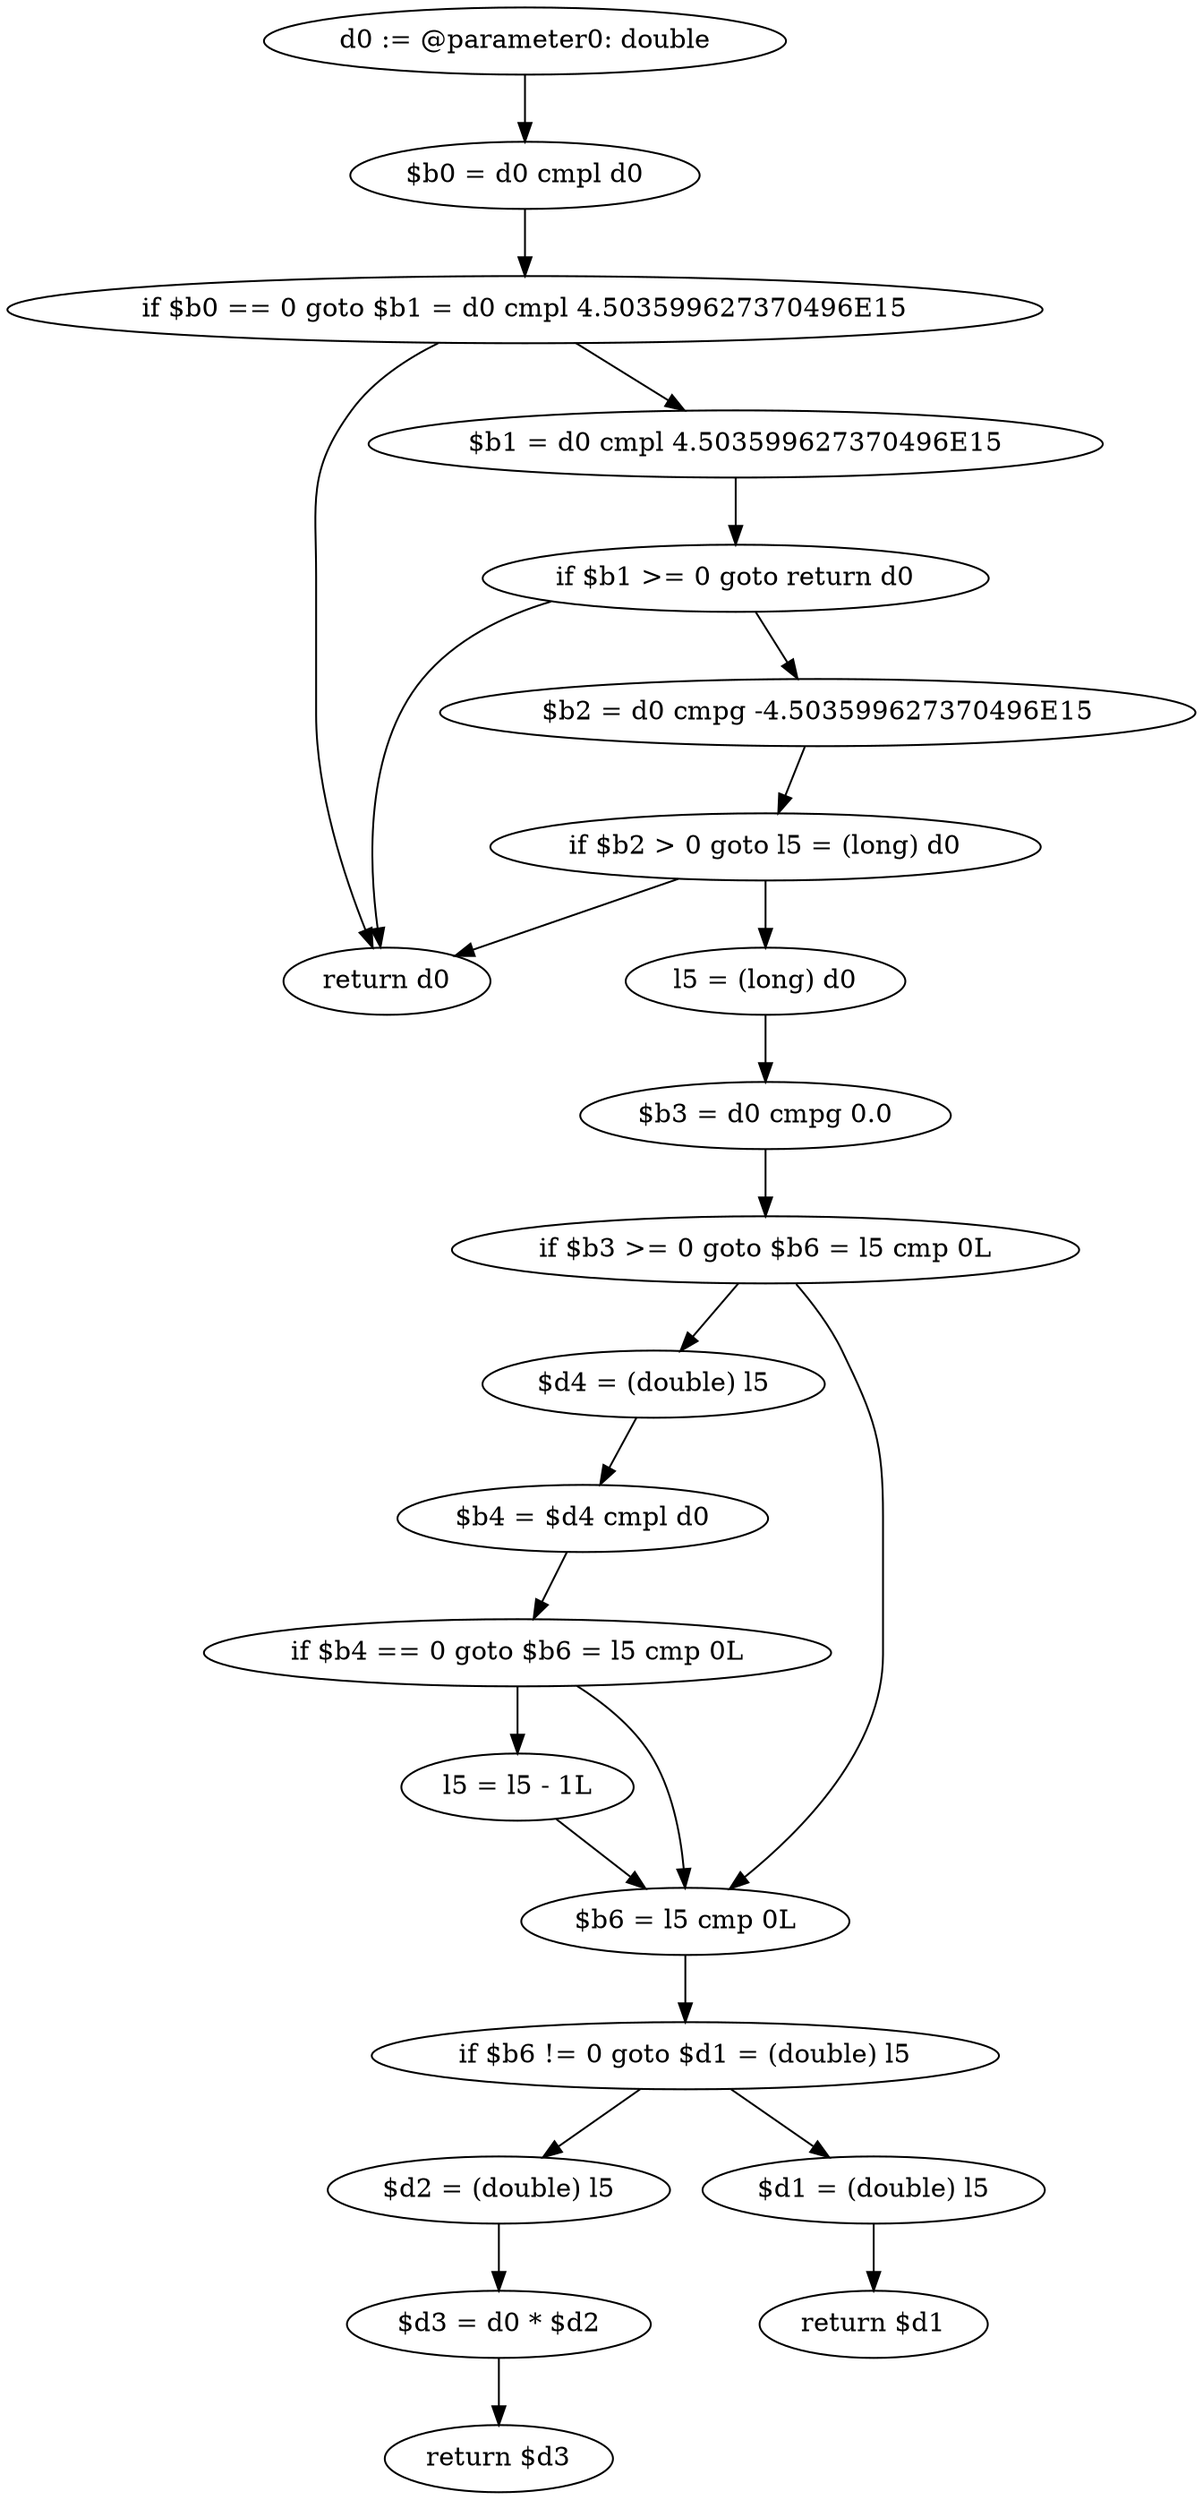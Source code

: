 digraph "unitGraph" {
    "d0 := @parameter0: double"
    "$b0 = d0 cmpl d0"
    "if $b0 == 0 goto $b1 = d0 cmpl 4.503599627370496E15"
    "return d0"
    "$b1 = d0 cmpl 4.503599627370496E15"
    "if $b1 >= 0 goto return d0"
    "$b2 = d0 cmpg -4.503599627370496E15"
    "if $b2 > 0 goto l5 = (long) d0"
    "l5 = (long) d0"
    "$b3 = d0 cmpg 0.0"
    "if $b3 >= 0 goto $b6 = l5 cmp 0L"
    "$d4 = (double) l5"
    "$b4 = $d4 cmpl d0"
    "if $b4 == 0 goto $b6 = l5 cmp 0L"
    "l5 = l5 - 1L"
    "$b6 = l5 cmp 0L"
    "if $b6 != 0 goto $d1 = (double) l5"
    "$d2 = (double) l5"
    "$d3 = d0 * $d2"
    "return $d3"
    "$d1 = (double) l5"
    "return $d1"
    "d0 := @parameter0: double"->"$b0 = d0 cmpl d0";
    "$b0 = d0 cmpl d0"->"if $b0 == 0 goto $b1 = d0 cmpl 4.503599627370496E15";
    "if $b0 == 0 goto $b1 = d0 cmpl 4.503599627370496E15"->"return d0";
    "if $b0 == 0 goto $b1 = d0 cmpl 4.503599627370496E15"->"$b1 = d0 cmpl 4.503599627370496E15";
    "$b1 = d0 cmpl 4.503599627370496E15"->"if $b1 >= 0 goto return d0";
    "if $b1 >= 0 goto return d0"->"$b2 = d0 cmpg -4.503599627370496E15";
    "if $b1 >= 0 goto return d0"->"return d0";
    "$b2 = d0 cmpg -4.503599627370496E15"->"if $b2 > 0 goto l5 = (long) d0";
    "if $b2 > 0 goto l5 = (long) d0"->"return d0";
    "if $b2 > 0 goto l5 = (long) d0"->"l5 = (long) d0";
    "l5 = (long) d0"->"$b3 = d0 cmpg 0.0";
    "$b3 = d0 cmpg 0.0"->"if $b3 >= 0 goto $b6 = l5 cmp 0L";
    "if $b3 >= 0 goto $b6 = l5 cmp 0L"->"$d4 = (double) l5";
    "if $b3 >= 0 goto $b6 = l5 cmp 0L"->"$b6 = l5 cmp 0L";
    "$d4 = (double) l5"->"$b4 = $d4 cmpl d0";
    "$b4 = $d4 cmpl d0"->"if $b4 == 0 goto $b6 = l5 cmp 0L";
    "if $b4 == 0 goto $b6 = l5 cmp 0L"->"l5 = l5 - 1L";
    "if $b4 == 0 goto $b6 = l5 cmp 0L"->"$b6 = l5 cmp 0L";
    "l5 = l5 - 1L"->"$b6 = l5 cmp 0L";
    "$b6 = l5 cmp 0L"->"if $b6 != 0 goto $d1 = (double) l5";
    "if $b6 != 0 goto $d1 = (double) l5"->"$d2 = (double) l5";
    "if $b6 != 0 goto $d1 = (double) l5"->"$d1 = (double) l5";
    "$d2 = (double) l5"->"$d3 = d0 * $d2";
    "$d3 = d0 * $d2"->"return $d3";
    "$d1 = (double) l5"->"return $d1";
}
